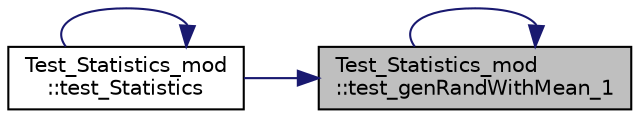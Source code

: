 digraph "Test_Statistics_mod::test_genRandWithMean_1"
{
 // LATEX_PDF_SIZE
  edge [fontname="Helvetica",fontsize="10",labelfontname="Helvetica",labelfontsize="10"];
  node [fontname="Helvetica",fontsize="10",shape=record];
  rankdir="RL";
  Node1 [label="Test_Statistics_mod\l::test_genRandWithMean_1",height=0.2,width=0.4,color="black", fillcolor="grey75", style="filled", fontcolor="black",tooltip=" "];
  Node1 -> Node1 [dir="back",color="midnightblue",fontsize="10",style="solid",fontname="Helvetica"];
  Node1 -> Node2 [dir="back",color="midnightblue",fontsize="10",style="solid",fontname="Helvetica"];
  Node2 [label="Test_Statistics_mod\l::test_Statistics",height=0.2,width=0.4,color="black", fillcolor="white", style="filled",URL="$namespaceTest__Statistics__mod.html#a30a242017bc5a6f15ecc0a6880af1f7d",tooltip=" "];
  Node2 -> Node2 [dir="back",color="midnightblue",fontsize="10",style="solid",fontname="Helvetica"];
}
